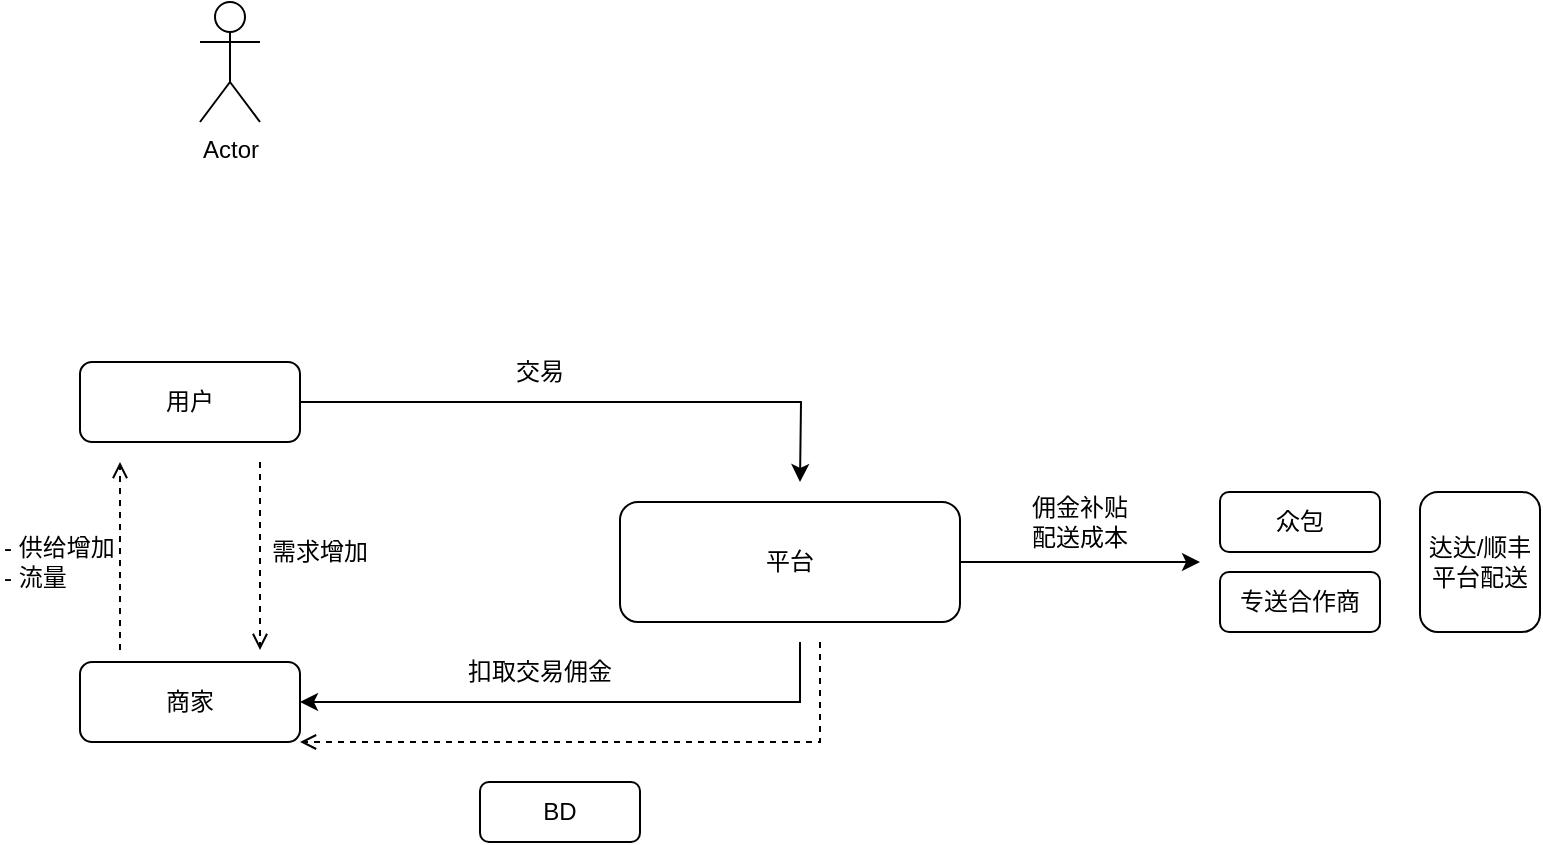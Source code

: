 <mxfile version="21.1.2" type="github">
  <diagram name="第 1 页" id="qoFWoqQQtf8SlPOWqUR3">
    <mxGraphModel dx="1331" dy="783" grid="1" gridSize="10" guides="1" tooltips="1" connect="1" arrows="1" fold="1" page="1" pageScale="1" pageWidth="1169" pageHeight="827" math="0" shadow="0">
      <root>
        <mxCell id="0" />
        <mxCell id="1" parent="0" />
        <mxCell id="KE6Zw9q1b7qpx3u-HzaN-10" style="edgeStyle=orthogonalEdgeStyle;rounded=0;orthogonalLoop=1;jettySize=auto;html=1;exitX=1;exitY=0.5;exitDx=0;exitDy=0;" edge="1" parent="1" source="KE6Zw9q1b7qpx3u-HzaN-1">
          <mxGeometry relative="1" as="geometry">
            <mxPoint x="720" y="380" as="targetPoint" />
          </mxGeometry>
        </mxCell>
        <mxCell id="KE6Zw9q1b7qpx3u-HzaN-1" value="平台" style="rounded=1;whiteSpace=wrap;html=1;" vertex="1" parent="1">
          <mxGeometry x="430" y="350" width="170" height="60" as="geometry" />
        </mxCell>
        <mxCell id="KE6Zw9q1b7qpx3u-HzaN-13" style="edgeStyle=orthogonalEdgeStyle;rounded=0;orthogonalLoop=1;jettySize=auto;html=1;exitX=1;exitY=0.5;exitDx=0;exitDy=0;entryX=1;entryY=0.5;entryDx=0;entryDy=0;" edge="1" parent="1" target="KE6Zw9q1b7qpx3u-HzaN-3">
          <mxGeometry relative="1" as="geometry">
            <mxPoint x="520" y="420" as="sourcePoint" />
            <Array as="points">
              <mxPoint x="520" y="450" />
            </Array>
          </mxGeometry>
        </mxCell>
        <mxCell id="KE6Zw9q1b7qpx3u-HzaN-3" value="商家" style="rounded=1;whiteSpace=wrap;html=1;" vertex="1" parent="1">
          <mxGeometry x="160" y="430" width="110" height="40" as="geometry" />
        </mxCell>
        <mxCell id="KE6Zw9q1b7qpx3u-HzaN-15" style="edgeStyle=orthogonalEdgeStyle;rounded=0;orthogonalLoop=1;jettySize=auto;html=1;exitX=1;exitY=0.5;exitDx=0;exitDy=0;" edge="1" parent="1" source="KE6Zw9q1b7qpx3u-HzaN-4">
          <mxGeometry relative="1" as="geometry">
            <mxPoint x="520" y="340" as="targetPoint" />
          </mxGeometry>
        </mxCell>
        <mxCell id="KE6Zw9q1b7qpx3u-HzaN-4" value="用户" style="rounded=1;whiteSpace=wrap;html=1;" vertex="1" parent="1">
          <mxGeometry x="160" y="280" width="110" height="40" as="geometry" />
        </mxCell>
        <mxCell id="KE6Zw9q1b7qpx3u-HzaN-7" value="" style="group" vertex="1" connectable="0" parent="1">
          <mxGeometry x="730" y="345" width="160" height="70" as="geometry" />
        </mxCell>
        <mxCell id="KE6Zw9q1b7qpx3u-HzaN-2" value="众包" style="rounded=1;whiteSpace=wrap;html=1;" vertex="1" parent="KE6Zw9q1b7qpx3u-HzaN-7">
          <mxGeometry width="80" height="30" as="geometry" />
        </mxCell>
        <mxCell id="KE6Zw9q1b7qpx3u-HzaN-5" value="达达/顺丰平台配送" style="rounded=1;whiteSpace=wrap;html=1;" vertex="1" parent="KE6Zw9q1b7qpx3u-HzaN-7">
          <mxGeometry x="100" width="60" height="70" as="geometry" />
        </mxCell>
        <mxCell id="KE6Zw9q1b7qpx3u-HzaN-6" value="专送合作商" style="rounded=1;whiteSpace=wrap;html=1;" vertex="1" parent="KE6Zw9q1b7qpx3u-HzaN-7">
          <mxGeometry y="40" width="80" height="30" as="geometry" />
        </mxCell>
        <mxCell id="KE6Zw9q1b7qpx3u-HzaN-8" value="BD" style="rounded=1;whiteSpace=wrap;html=1;" vertex="1" parent="1">
          <mxGeometry x="360" y="490" width="80" height="30" as="geometry" />
        </mxCell>
        <mxCell id="KE6Zw9q1b7qpx3u-HzaN-11" value="佣金补贴&lt;br&gt;配送成本" style="text;html=1;strokeColor=none;fillColor=none;align=center;verticalAlign=middle;whiteSpace=wrap;rounded=0;" vertex="1" parent="1">
          <mxGeometry x="630" y="345" width="60" height="30" as="geometry" />
        </mxCell>
        <mxCell id="KE6Zw9q1b7qpx3u-HzaN-14" value="扣取交易佣金" style="text;html=1;strokeColor=none;fillColor=none;align=center;verticalAlign=middle;whiteSpace=wrap;rounded=0;" vertex="1" parent="1">
          <mxGeometry x="350" y="420" width="80" height="30" as="geometry" />
        </mxCell>
        <mxCell id="KE6Zw9q1b7qpx3u-HzaN-17" value="" style="endArrow=open;html=1;rounded=0;dashed=1;endFill=0;" edge="1" parent="1">
          <mxGeometry width="50" height="50" relative="1" as="geometry">
            <mxPoint x="250" y="330" as="sourcePoint" />
            <mxPoint x="250" y="424" as="targetPoint" />
          </mxGeometry>
        </mxCell>
        <mxCell id="KE6Zw9q1b7qpx3u-HzaN-18" value="" style="endArrow=open;html=1;rounded=0;dashed=1;endFill=0;" edge="1" parent="1">
          <mxGeometry width="50" height="50" relative="1" as="geometry">
            <mxPoint x="180" y="424" as="sourcePoint" />
            <mxPoint x="180" y="330" as="targetPoint" />
          </mxGeometry>
        </mxCell>
        <mxCell id="KE6Zw9q1b7qpx3u-HzaN-19" value="- 供给增加&lt;br&gt;- 流量" style="text;html=1;strokeColor=none;fillColor=none;align=left;verticalAlign=middle;whiteSpace=wrap;rounded=0;" vertex="1" parent="1">
          <mxGeometry x="120" y="365" width="60" height="30" as="geometry" />
        </mxCell>
        <mxCell id="KE6Zw9q1b7qpx3u-HzaN-20" value="需求增加" style="text;html=1;strokeColor=none;fillColor=none;align=center;verticalAlign=middle;whiteSpace=wrap;rounded=0;" vertex="1" parent="1">
          <mxGeometry x="250" y="360" width="60" height="30" as="geometry" />
        </mxCell>
        <mxCell id="KE6Zw9q1b7qpx3u-HzaN-22" value="交易" style="text;html=1;strokeColor=none;fillColor=none;align=center;verticalAlign=middle;whiteSpace=wrap;rounded=0;" vertex="1" parent="1">
          <mxGeometry x="360" y="270" width="60" height="30" as="geometry" />
        </mxCell>
        <mxCell id="KE6Zw9q1b7qpx3u-HzaN-23" value="" style="endArrow=open;html=1;rounded=0;dashed=1;endFill=0;entryX=1;entryY=1;entryDx=0;entryDy=0;entryPerimeter=0;" edge="1" parent="1" target="KE6Zw9q1b7qpx3u-HzaN-3">
          <mxGeometry width="50" height="50" relative="1" as="geometry">
            <mxPoint x="530" y="420" as="sourcePoint" />
            <mxPoint x="280" y="470" as="targetPoint" />
            <Array as="points">
              <mxPoint x="530" y="470" />
            </Array>
          </mxGeometry>
        </mxCell>
        <mxCell id="KE6Zw9q1b7qpx3u-HzaN-26" value="Actor" style="shape=umlActor;verticalLabelPosition=bottom;verticalAlign=top;html=1;outlineConnect=0;" vertex="1" parent="1">
          <mxGeometry x="220" y="100" width="30" height="60" as="geometry" />
        </mxCell>
      </root>
    </mxGraphModel>
  </diagram>
</mxfile>
